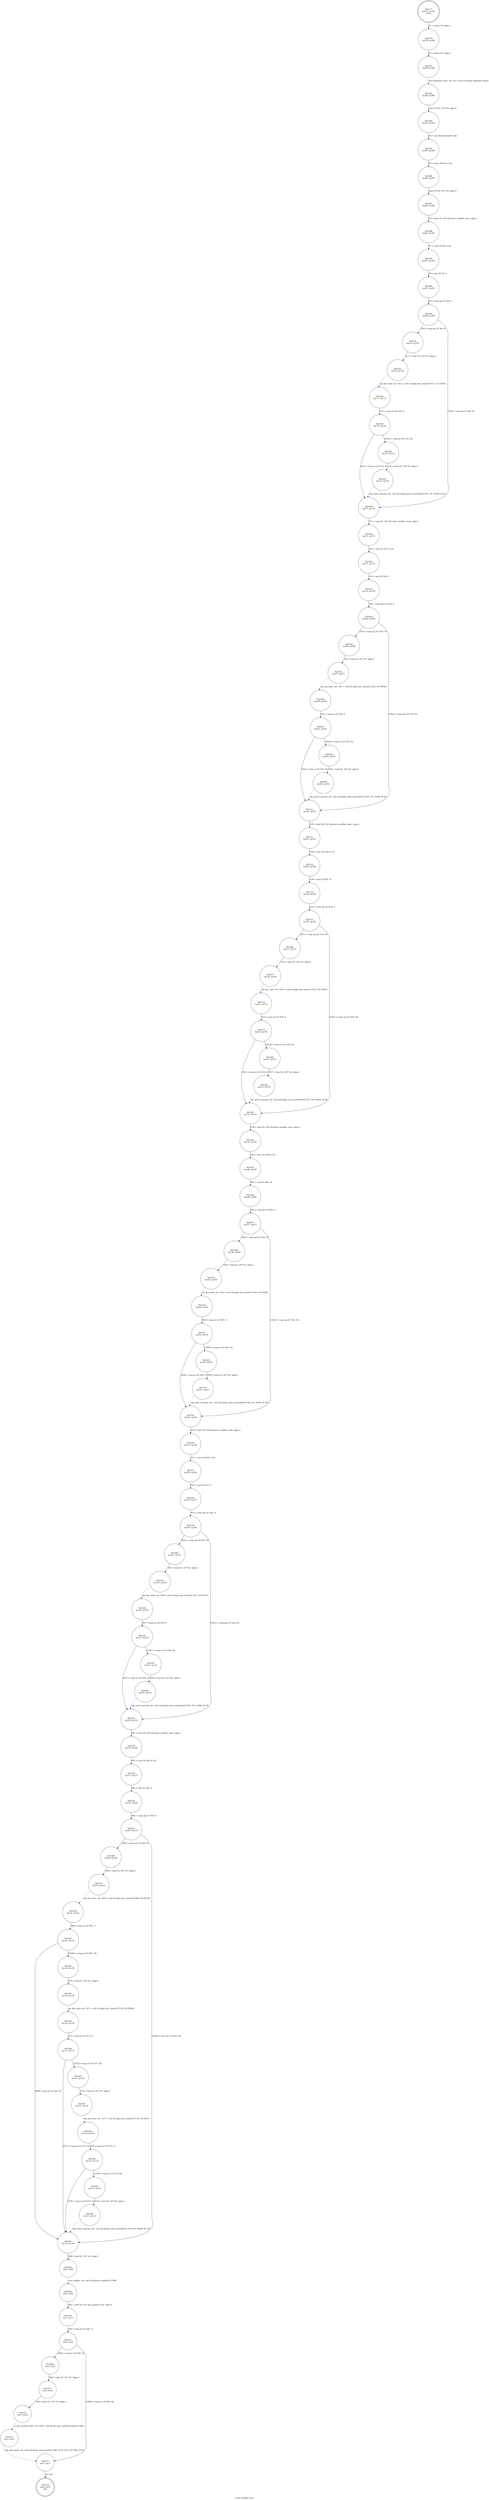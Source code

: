 digraph reset_modifier_keys {
label="reset_modifier_keys"
55276 [label="N55276\n(rp:0, ep:0)\nexit", shape="doublecircle"]
55277 [label="N55277\n(rp:91, ep:91)\nentry", shape="doublecircle"]
55277 -> 55279 [label="%1 = alloca i32, align 4"]
55279 [label="N55279\n(rp:90, ep:90)", shape="circle"]
55279 -> 55281 [label="%2 = alloca i32, align 4"]
55281 [label="N55281\n(rp:89, ep:89)", shape="circle"]
55281 -> 55282 [label="read_keyboard_state --@-- %3 = call i32 @read_keyboard_state()", style="dashed", color="blue"]
55282 [label="N55282\n(rp:88, ep:88)", shape="circle"]
55282 -> 55284 [label="store i32 %3, i32* %1, align 4"]
55284 [label="N55284\n(rp:87, ep:87)", shape="circle"]
55284 -> 55285 [label="%4 = call i64 @time(i64* null)"]
55285 [label="N55285\n(rp:86, ep:86)", shape="circle"]
55285 -> 55286 [label="%5 = trunc i64 %4 to i32"]
55286 [label="N55286\n(rp:85, ep:85)", shape="circle"]
55286 -> 55287 [label="store i32 %5, i32* %2, align 4"]
55287 [label="N55287\n(rp:84, ep:84)", shape="circle"]
55287 -> 55288 [label="%6 = load i16, i16* @remote_modifier_state, align 2"]
55288 [label="N55288\n(rp:83, ep:83)", shape="circle"]
55288 -> 55289 [label="%7 = zext i16 %6 to i32"]
55289 [label="N55289\n(rp:82, ep:82)", shape="circle"]
55289 -> 55290 [label="%8 = and i32 %7, 2"]
55290 [label="N55290\n(rp:81, ep:81)", shape="circle"]
55290 -> 55291 [label="%9 = icmp sgt i32 %8, 0"]
55291 [label="N55291\n(rp:80, ep:80)", shape="circle"]
55291 -> 55378 [label="[%9 = icmp sgt i32 %8, 0]"]
55291 -> 55299 [label="[!(%9 = icmp sgt i32 %8, 0)]"]
55293 [label="N55293\n(rp:78, ep:78)", shape="circle"]
55293 -> 55294 [label="get_key_state --@-- %12 = call i32 @get_key_state(i32 %11, i32 65505)", style="dashed", color="blue"]
55294 [label="N55294\n(rp:77, ep:77)", shape="circle"]
55294 -> 55295 [label="%13 = icmp ne i32 %12, 0"]
55295 [label="N55295\n(rp:76, ep:76)", shape="circle"]
55295 -> 55381 [label="[!(%13 = icmp ne i32 %12, 0)]"]
55295 -> 55299 [label="[%13 = icmp ne i32 %12, 0]"]
55297 [label="N55297\n(rp:74, ep:74)", shape="circle"]
55297 -> 55299 [label="rdp_send_scancode --@-- call void @rdp_send_scancode(i32 %15, i16 -16384, i8 42)", style="dashed", color="blue"]
55299 [label="N55299\n(rp:73, ep:73)", shape="circle"]
55299 -> 55300 [label="%17 = load i16, i16* @remote_modifier_state, align 2"]
55300 [label="N55300\n(rp:72, ep:72)", shape="circle"]
55300 -> 55301 [label="%18 = zext i16 %17 to i32"]
55301 [label="N55301\n(rp:71, ep:71)", shape="circle"]
55301 -> 55302 [label="%19 = and i32 %18, 1"]
55302 [label="N55302\n(rp:70, ep:70)", shape="circle"]
55302 -> 55303 [label="%20 = icmp sgt i32 %19, 0"]
55303 [label="N55303\n(rp:69, ep:69)", shape="circle"]
55303 -> 55382 [label="[%20 = icmp sgt i32 %19, 0]"]
55303 -> 55311 [label="[!(%20 = icmp sgt i32 %19, 0)]"]
55305 [label="N55305\n(rp:67, ep:67)", shape="circle"]
55305 -> 55306 [label="get_key_state --@-- %23 = call i32 @get_key_state(i32 %22, i32 65506)", style="dashed", color="blue"]
55306 [label="N55306\n(rp:66, ep:66)", shape="circle"]
55306 -> 55307 [label="%24 = icmp ne i32 %23, 0"]
55307 [label="N55307\n(rp:65, ep:65)", shape="circle"]
55307 -> 55385 [label="[!(%24 = icmp ne i32 %23, 0)]"]
55307 -> 55311 [label="[%24 = icmp ne i32 %23, 0]"]
55309 [label="N55309\n(rp:63, ep:63)", shape="circle"]
55309 -> 55311 [label="rdp_send_scancode --@-- call void @rdp_send_scancode(i32 %26, i16 -16384, i8 54)", style="dashed", color="blue"]
55311 [label="N55311\n(rp:62, ep:62)", shape="circle"]
55311 -> 55312 [label="%28 = load i16, i16* @remote_modifier_state, align 2"]
55312 [label="N55312\n(rp:61, ep:61)", shape="circle"]
55312 -> 55313 [label="%29 = zext i16 %28 to i32"]
55313 [label="N55313\n(rp:60, ep:60)", shape="circle"]
55313 -> 55314 [label="%30 = and i32 %29, 32"]
55314 [label="N55314\n(rp:59, ep:59)", shape="circle"]
55314 -> 55315 [label="%31 = icmp sgt i32 %30, 0"]
55315 [label="N55315\n(rp:58, ep:58)", shape="circle"]
55315 -> 55386 [label="[%31 = icmp sgt i32 %30, 0]"]
55315 -> 55323 [label="[!(%31 = icmp sgt i32 %30, 0)]"]
55317 [label="N55317\n(rp:56, ep:56)", shape="circle"]
55317 -> 55318 [label="get_key_state --@-- %34 = call i32 @get_key_state(i32 %33, i32 65507)", style="dashed", color="blue"]
55318 [label="N55318\n(rp:55, ep:55)", shape="circle"]
55318 -> 55319 [label="%35 = icmp ne i32 %34, 0"]
55319 [label="N55319\n(rp:54, ep:54)", shape="circle"]
55319 -> 55389 [label="[!(%35 = icmp ne i32 %34, 0)]"]
55319 -> 55323 [label="[%35 = icmp ne i32 %34, 0]"]
55321 [label="N55321\n(rp:52, ep:52)", shape="circle"]
55321 -> 55323 [label="rdp_send_scancode --@-- call void @rdp_send_scancode(i32 %37, i16 -16384, i8 29)", style="dashed", color="blue"]
55323 [label="N55323\n(rp:51, ep:51)", shape="circle"]
55323 -> 55324 [label="%39 = load i16, i16* @remote_modifier_state, align 2"]
55324 [label="N55324\n(rp:50, ep:50)", shape="circle"]
55324 -> 55325 [label="%40 = zext i16 %39 to i32"]
55325 [label="N55325\n(rp:49, ep:49)", shape="circle"]
55325 -> 55326 [label="%41 = and i32 %40, 16"]
55326 [label="N55326\n(rp:48, ep:48)", shape="circle"]
55326 -> 55327 [label="%42 = icmp sgt i32 %41, 0"]
55327 [label="N55327\n(rp:47, ep:47)", shape="circle"]
55327 -> 55390 [label="[%42 = icmp sgt i32 %41, 0]"]
55327 -> 55335 [label="[!(%42 = icmp sgt i32 %41, 0)]"]
55329 [label="N55329\n(rp:45, ep:45)", shape="circle"]
55329 -> 55330 [label="get_key_state --@-- %45 = call i32 @get_key_state(i32 %44, i32 65508)", style="dashed", color="blue"]
55330 [label="N55330\n(rp:44, ep:44)", shape="circle"]
55330 -> 55331 [label="%46 = icmp ne i32 %45, 0"]
55331 [label="N55331\n(rp:43, ep:43)", shape="circle"]
55331 -> 55393 [label="[!(%46 = icmp ne i32 %45, 0)]"]
55331 -> 55335 [label="[%46 = icmp ne i32 %45, 0]"]
55333 [label="N55333\n(rp:41, ep:41)", shape="circle"]
55333 -> 55335 [label="rdp_send_scancode --@-- call void @rdp_send_scancode(i32 %48, i16 -16384, i8 -99)", style="dashed", color="blue"]
55335 [label="N55335\n(rp:40, ep:40)", shape="circle"]
55335 -> 55336 [label="%50 = load i16, i16* @remote_modifier_state, align 2"]
55336 [label="N55336\n(rp:39, ep:39)", shape="circle"]
55336 -> 55337 [label="%51 = zext i16 %50 to i32"]
55337 [label="N55337\n(rp:38, ep:38)", shape="circle"]
55337 -> 55338 [label="%52 = and i32 %51, 8"]
55338 [label="N55338\n(rp:37, ep:37)", shape="circle"]
55338 -> 55339 [label="%53 = icmp sgt i32 %52, 0"]
55339 [label="N55339\n(rp:36, ep:36)", shape="circle"]
55339 -> 55394 [label="[%53 = icmp sgt i32 %52, 0]"]
55339 -> 55347 [label="[!(%53 = icmp sgt i32 %52, 0)]"]
55341 [label="N55341\n(rp:34, ep:34)", shape="circle"]
55341 -> 55342 [label="get_key_state --@-- %56 = call i32 @get_key_state(i32 %55, i32 65513)", style="dashed", color="blue"]
55342 [label="N55342\n(rp:33, ep:33)", shape="circle"]
55342 -> 55343 [label="%57 = icmp ne i32 %56, 0"]
55343 [label="N55343\n(rp:32, ep:32)", shape="circle"]
55343 -> 55397 [label="[!(%57 = icmp ne i32 %56, 0)]"]
55343 -> 55347 [label="[%57 = icmp ne i32 %56, 0]"]
55345 [label="N55345\n(rp:30, ep:30)", shape="circle"]
55345 -> 55347 [label="rdp_send_scancode --@-- call void @rdp_send_scancode(i32 %59, i16 -16384, i8 56)", style="dashed", color="blue"]
55347 [label="N55347\n(rp:29, ep:29)", shape="circle"]
55347 -> 55348 [label="%61 = load i16, i16* @remote_modifier_state, align 2"]
55348 [label="N55348\n(rp:28, ep:28)", shape="circle"]
55348 -> 55349 [label="%62 = zext i16 %61 to i32"]
55349 [label="N55349\n(rp:27, ep:27)", shape="circle"]
55349 -> 55350 [label="%63 = and i32 %62, 4"]
55350 [label="N55350\n(rp:26, ep:26)", shape="circle"]
55350 -> 55351 [label="%64 = icmp sgt i32 %63, 0"]
55351 [label="N55351\n(rp:25, ep:25)", shape="circle"]
55351 -> 55398 [label="[%64 = icmp sgt i32 %63, 0]"]
55351 -> 55367 [label="[!(%64 = icmp sgt i32 %63, 0)]"]
55353 [label="N55353\n(rp:23, ep:23)", shape="circle"]
55353 -> 55354 [label="get_key_state --@-- %67 = call i32 @get_key_state(i32 %66, i32 65514)", style="dashed", color="blue"]
55354 [label="N55354\n(rp:22, ep:22)", shape="circle"]
55354 -> 55355 [label="%68 = icmp ne i32 %67, 0"]
55355 [label="N55355\n(rp:21, ep:21)", shape="circle"]
55355 -> 55401 [label="[!(%68 = icmp ne i32 %67, 0)]"]
55355 -> 55367 [label="[%68 = icmp ne i32 %67, 0]"]
55357 [label="N55357\n(rp:19, ep:19)", shape="circle"]
55357 -> 55358 [label="get_key_state --@-- %71 = call i32 @get_key_state(i32 %70, i32 65406)", style="dashed", color="blue"]
55358 [label="N55358\n(rp:18, ep:18)", shape="circle"]
55358 -> 55359 [label="%72 = icmp ne i32 %71, 0"]
55359 [label="N55359\n(rp:17, ep:17)", shape="circle"]
55359 -> 55403 [label="[!(%72 = icmp ne i32 %71, 0)]"]
55359 -> 55367 [label="[%72 = icmp ne i32 %71, 0]"]
55361 [label="N55361\n(rp:15, ep:15)", shape="circle"]
55361 -> 55362 [label="get_key_state --@-- %75 = call i32 @get_key_state(i32 %74, i32 65027)", style="dashed", color="blue"]
55362 [label="N55362\n(rp:14, ep:14)", shape="circle"]
55362 -> 55363 [label="%76 = icmp ne i32 %75, 0"]
55363 [label="N55363\n(rp:13, ep:13)", shape="circle"]
55363 -> 55405 [label="[!(%76 = icmp ne i32 %75, 0)]"]
55363 -> 55367 [label="[%76 = icmp ne i32 %75, 0]"]
55365 [label="N55365\n(rp:11, ep:11)", shape="circle"]
55365 -> 55367 [label="rdp_send_scancode --@-- call void @rdp_send_scancode(i32 %78, i16 -16384, i8 -72)", style="dashed", color="blue"]
55367 [label="N55367\n(rp:10, ep:10)", shape="circle"]
55367 -> 55368 [label="%80 = load i32, i32* %2, align 4"]
55368 [label="N55368\n(rp:9, ep:9)", shape="circle"]
55368 -> 55369 [label="reset_winkey --@-- call void @reset_winkey(i32 %80)", style="dashed", color="blue"]
55369 [label="N55369\n(rp:8, ep:8)", shape="circle"]
55369 -> 55370 [label="%81 = load i32, i32* @g_numlock_sync, align 4"]
55370 [label="N55370\n(rp:7, ep:7)", shape="circle"]
55370 -> 55371 [label="%82 = icmp ne i32 %81, 0"]
55371 [label="N55371\n(rp:6, ep:6)", shape="circle"]
55371 -> 55406 [label="[%82 = icmp ne i32 %81, 0]"]
55371 -> 55377 [label="[!(%82 = icmp ne i32 %81, 0)]"]
55373 [label="N55373\n(rp:4, ep:4)", shape="circle"]
55373 -> 55374 [label="%85 = load i32, i32* %1, align 4"]
55374 [label="N55374\n(rp:3, ep:3)", shape="circle"]
55374 -> 55375 [label="ui_get_numlock_state --@-- %86 = call i16 @ui_get_numlock_state(i32 %85)", style="dashed", color="blue"]
55375 [label="N55375\n(rp:2, ep:2)", shape="circle"]
55375 -> 55377 [label="rdp_send_input --@-- call void @rdp_send_input(i32 %84, i16 0, i16 0, i16 %86, i16 0)", style="dashed", color="blue"]
55377 [label="N55377\n(rp:1, ep:1)", shape="circle"]
55377 -> 55276 [label="ret void"]
55378 [label="N55378\n(rp:79, ep:79)", shape="circle"]
55378 -> 55293 [label="%11 = load i32, i32* %1, align 4"]
55381 [label="N55381\n(rp:75, ep:75)", shape="circle"]
55381 -> 55297 [label="%15 = load i32, i32* %2, align 4"]
55382 [label="N55382\n(rp:68, ep:68)", shape="circle"]
55382 -> 55305 [label="%22 = load i32, i32* %1, align 4"]
55385 [label="N55385\n(rp:64, ep:64)", shape="circle"]
55385 -> 55309 [label="%26 = load i32, i32* %2, align 4"]
55386 [label="N55386\n(rp:57, ep:57)", shape="circle"]
55386 -> 55317 [label="%33 = load i32, i32* %1, align 4"]
55389 [label="N55389\n(rp:53, ep:53)", shape="circle"]
55389 -> 55321 [label="%37 = load i32, i32* %2, align 4"]
55390 [label="N55390\n(rp:46, ep:46)", shape="circle"]
55390 -> 55329 [label="%44 = load i32, i32* %1, align 4"]
55393 [label="N55393\n(rp:42, ep:42)", shape="circle"]
55393 -> 55333 [label="%48 = load i32, i32* %2, align 4"]
55394 [label="N55394\n(rp:35, ep:35)", shape="circle"]
55394 -> 55341 [label="%55 = load i32, i32* %1, align 4"]
55397 [label="N55397\n(rp:31, ep:31)", shape="circle"]
55397 -> 55345 [label="%59 = load i32, i32* %2, align 4"]
55398 [label="N55398\n(rp:24, ep:24)", shape="circle"]
55398 -> 55353 [label="%66 = load i32, i32* %1, align 4"]
55401 [label="N55401\n(rp:20, ep:20)", shape="circle"]
55401 -> 55357 [label="%70 = load i32, i32* %1, align 4"]
55403 [label="N55403\n(rp:16, ep:16)", shape="circle"]
55403 -> 55361 [label="%74 = load i32, i32* %1, align 4"]
55405 [label="N55405\n(rp:12, ep:12)", shape="circle"]
55405 -> 55365 [label="%78 = load i32, i32* %2, align 4"]
55406 [label="N55406\n(rp:5, ep:5)", shape="circle"]
55406 -> 55373 [label="%84 = load i32, i32* %2, align 4"]
}
